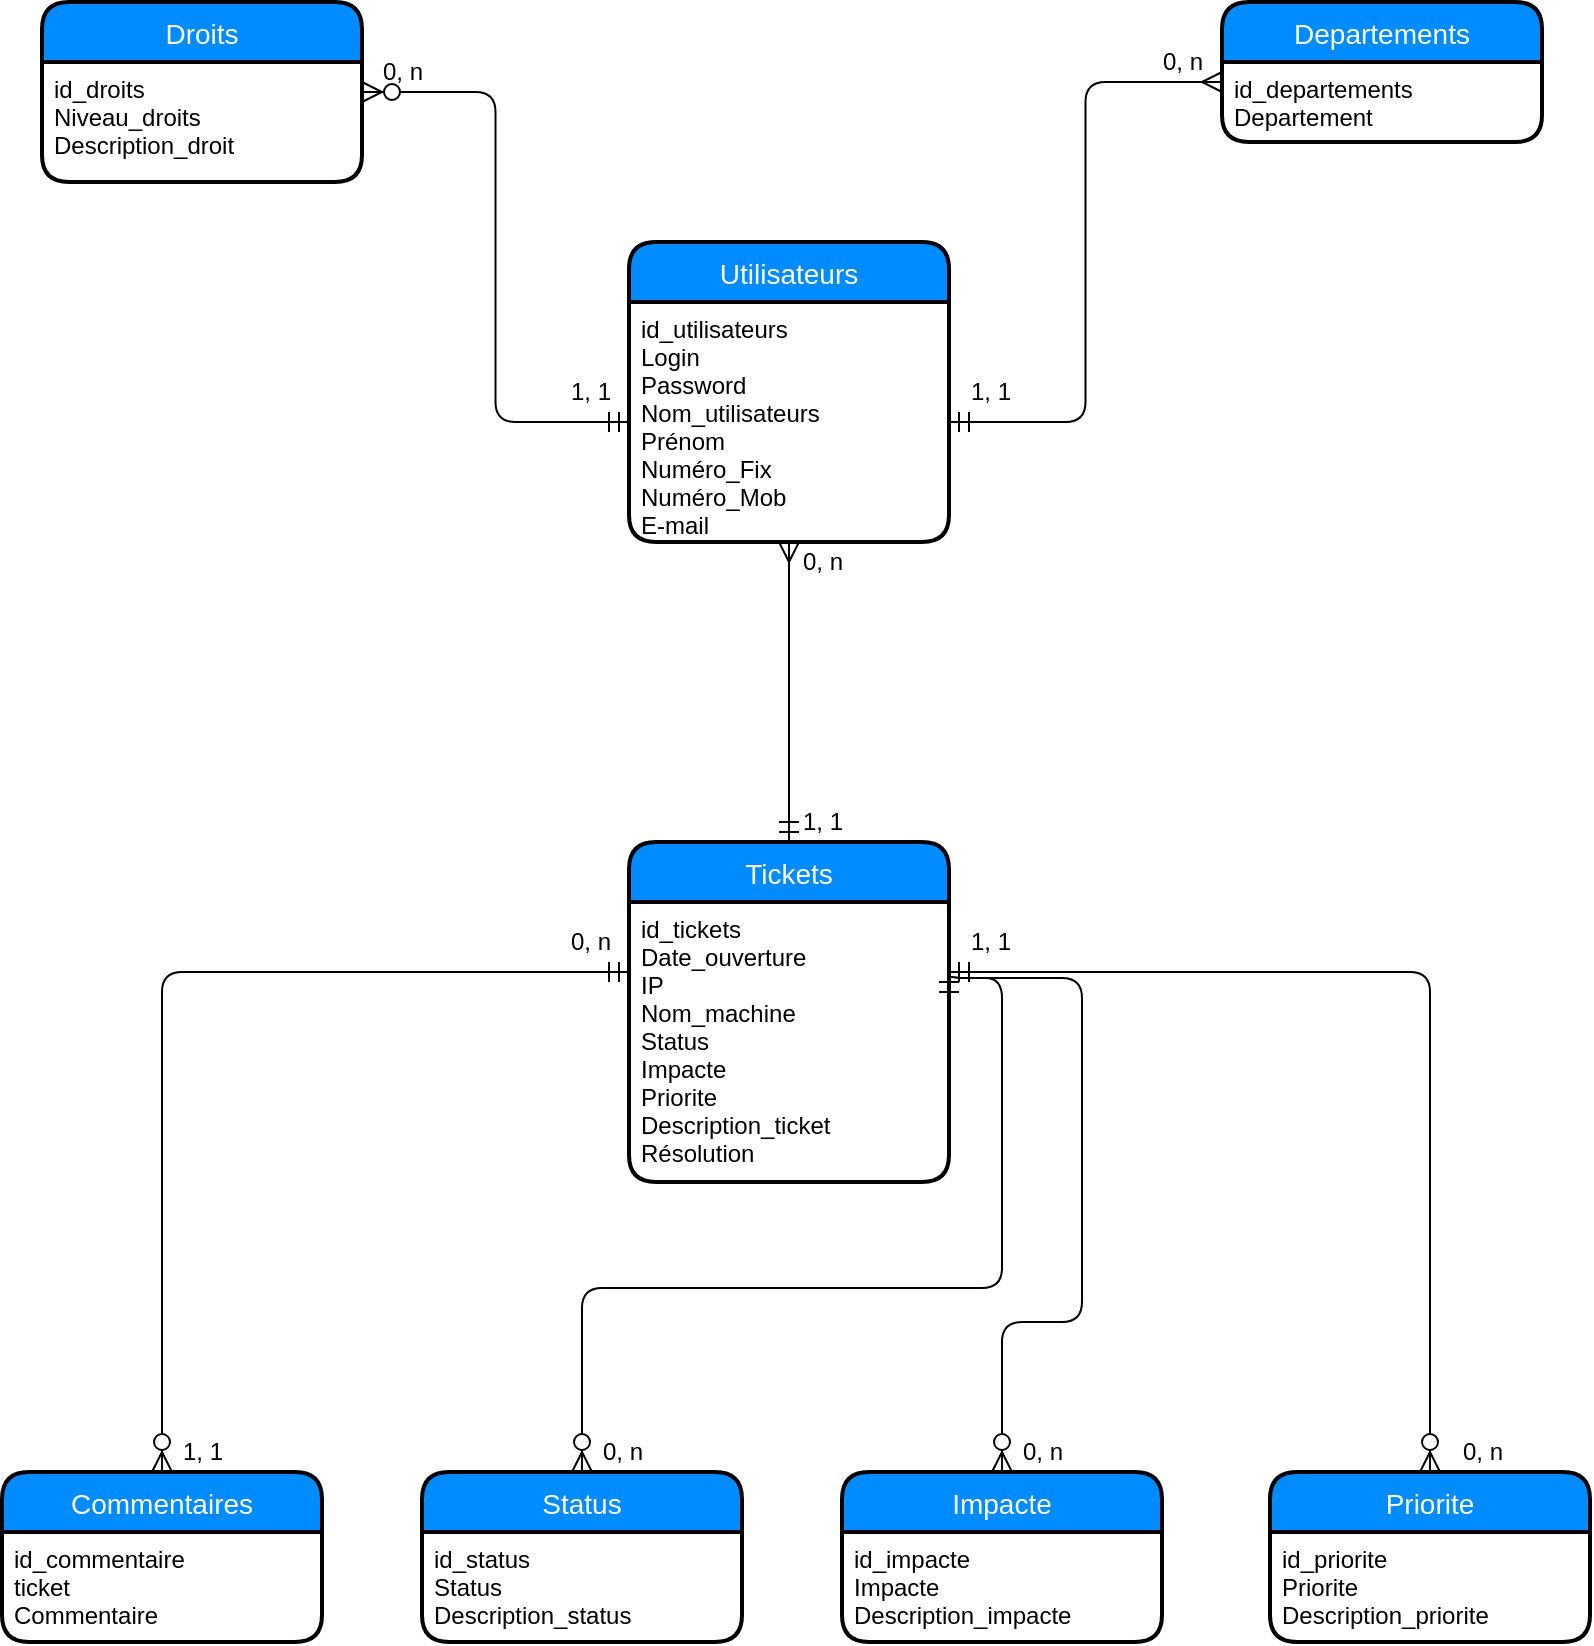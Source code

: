 <mxfile version="12.5.6" type="github">
  <diagram id="C5RBs43oDa-KdzZeNtuy" name="Page-1">
    <mxGraphModel dx="912" dy="786" grid="1" gridSize="10" guides="1" tooltips="1" connect="1" arrows="1" fold="1" page="1" pageScale="1" pageWidth="827" pageHeight="1169" math="0" shadow="0">
      <root>
        <mxCell id="WIyWlLk6GJQsqaUBKTNV-0"/>
        <mxCell id="WIyWlLk6GJQsqaUBKTNV-1" parent="WIyWlLk6GJQsqaUBKTNV-0"/>
        <mxCell id="zkfFHV4jXpPFQw0GAbJ--63" value="" style="edgeStyle=orthogonalEdgeStyle;endArrow=ERmandOne;startArrow=ERmany;shadow=0;strokeWidth=1;endSize=8;startSize=8;startFill=0;endFill=0;exitX=0;exitY=0.25;exitDx=0;exitDy=0;entryX=1;entryY=0.5;entryDx=0;entryDy=0;" parent="WIyWlLk6GJQsqaUBKTNV-1" source="czT4FE3myQEkdCcgjIrX-4" target="czT4FE3myQEkdCcgjIrX-8" edge="1">
          <mxGeometry width="100" height="100" relative="1" as="geometry">
            <mxPoint x="600" y="59" as="sourcePoint"/>
            <mxPoint x="493" y="189" as="targetPoint"/>
          </mxGeometry>
        </mxCell>
        <mxCell id="zkfFHV4jXpPFQw0GAbJ--71" value="" style="edgeStyle=orthogonalEdgeStyle;endArrow=ERmandOne;startArrow=ERmany;shadow=0;strokeWidth=1;endSize=8;startSize=8;exitX=0.5;exitY=1;exitDx=0;exitDy=0;entryX=0.5;entryY=0;entryDx=0;entryDy=0;endFill=0;startFill=0;" parent="WIyWlLk6GJQsqaUBKTNV-1" source="czT4FE3myQEkdCcgjIrX-8" target="czT4FE3myQEkdCcgjIrX-9" edge="1">
          <mxGeometry width="100" height="100" relative="1" as="geometry">
            <mxPoint x="413" y="280" as="sourcePoint"/>
            <mxPoint x="413" y="450" as="targetPoint"/>
            <Array as="points"/>
          </mxGeometry>
        </mxCell>
        <mxCell id="O1W7RyEscfZ62sLBNmEL-8" value="" style="edgeStyle=orthogonalEdgeStyle;endArrow=ERzeroToMany;startArrow=ERmandOne;shadow=0;strokeWidth=1;endSize=8;startSize=8;exitX=0;exitY=0.5;exitDx=0;exitDy=0;entryX=1;entryY=0.25;entryDx=0;entryDy=0;" parent="WIyWlLk6GJQsqaUBKTNV-1" source="czT4FE3myQEkdCcgjIrX-8" target="czT4FE3myQEkdCcgjIrX-1" edge="1">
          <mxGeometry width="100" height="100" relative="1" as="geometry">
            <mxPoint x="333" y="189" as="sourcePoint"/>
            <mxPoint x="220" y="59" as="targetPoint"/>
            <Array as="points"/>
          </mxGeometry>
        </mxCell>
        <mxCell id="O1W7RyEscfZ62sLBNmEL-29" value="" style="edgeStyle=orthogonalEdgeStyle;endArrow=ERzeroToMany;startArrow=ERmandOne;shadow=0;strokeWidth=1;endSize=8;startSize=8;entryX=0.5;entryY=0;entryDx=0;entryDy=0;exitX=1;exitY=0.25;exitDx=0;exitDy=0;" parent="WIyWlLk6GJQsqaUBKTNV-1" source="czT4FE3myQEkdCcgjIrX-10" target="czT4FE3myQEkdCcgjIrX-15" edge="1">
          <mxGeometry width="100" height="100" relative="1" as="geometry">
            <mxPoint x="520" y="530" as="sourcePoint"/>
            <mxPoint x="310" y="755" as="targetPoint"/>
            <Array as="points">
              <mxPoint x="520" y="508"/>
              <mxPoint x="520" y="663"/>
              <mxPoint x="310" y="663"/>
            </Array>
          </mxGeometry>
        </mxCell>
        <mxCell id="O1W7RyEscfZ62sLBNmEL-30" value="" style="edgeStyle=orthogonalEdgeStyle;endArrow=ERzeroToMany;startArrow=ERmandOne;shadow=0;strokeWidth=1;endSize=8;startSize=8;entryX=0.5;entryY=0;entryDx=0;entryDy=0;exitX=0;exitY=0.25;exitDx=0;exitDy=0;" parent="WIyWlLk6GJQsqaUBKTNV-1" source="czT4FE3myQEkdCcgjIrX-10" target="czT4FE3myQEkdCcgjIrX-13" edge="1">
          <mxGeometry width="100" height="100" relative="1" as="geometry">
            <mxPoint x="333" y="556" as="sourcePoint"/>
            <mxPoint x="100" y="760" as="targetPoint"/>
            <Array as="points"/>
          </mxGeometry>
        </mxCell>
        <mxCell id="O1W7RyEscfZ62sLBNmEL-31" value="" style="edgeStyle=orthogonalEdgeStyle;endArrow=ERzeroToMany;startArrow=ERmandOne;shadow=0;strokeWidth=1;endSize=8;startSize=8;entryX=0.5;entryY=0;entryDx=0;entryDy=0;exitX=1;exitY=0.25;exitDx=0;exitDy=0;" parent="WIyWlLk6GJQsqaUBKTNV-1" source="czT4FE3myQEkdCcgjIrX-10" target="czT4FE3myQEkdCcgjIrX-17" edge="1">
          <mxGeometry width="100" height="100" relative="1" as="geometry">
            <mxPoint x="560" y="500" as="sourcePoint"/>
            <mxPoint x="520" y="760" as="targetPoint"/>
            <Array as="points">
              <mxPoint x="560" y="508"/>
              <mxPoint x="560" y="680"/>
              <mxPoint x="520" y="680"/>
            </Array>
          </mxGeometry>
        </mxCell>
        <mxCell id="O1W7RyEscfZ62sLBNmEL-32" value="" style="edgeStyle=orthogonalEdgeStyle;endArrow=ERzeroToMany;startArrow=ERmandOne;shadow=0;strokeWidth=1;endSize=8;startSize=8;entryX=0.5;entryY=0;entryDx=0;entryDy=0;exitX=1;exitY=0.25;exitDx=0;exitDy=0;" parent="WIyWlLk6GJQsqaUBKTNV-1" source="czT4FE3myQEkdCcgjIrX-10" target="czT4FE3myQEkdCcgjIrX-19" edge="1">
          <mxGeometry width="100" height="100" relative="1" as="geometry">
            <mxPoint x="580" y="508" as="sourcePoint"/>
            <mxPoint x="730" y="760" as="targetPoint"/>
            <Array as="points"/>
          </mxGeometry>
        </mxCell>
        <mxCell id="czT4FE3myQEkdCcgjIrX-0" value="Droits" style="swimlane;childLayout=stackLayout;horizontal=1;startSize=30;horizontalStack=0;fillColor=#008cff;fontColor=#FFFFFF;rounded=1;fontSize=14;fontStyle=0;strokeWidth=2;resizeParent=0;resizeLast=1;shadow=0;dashed=0;align=center;" parent="WIyWlLk6GJQsqaUBKTNV-1" vertex="1">
          <mxGeometry x="40" y="20" width="160" height="90" as="geometry"/>
        </mxCell>
        <mxCell id="czT4FE3myQEkdCcgjIrX-1" value="id_droits&#xa;Niveau_droits&#xa;Description_droit" style="align=left;strokeColor=none;fillColor=none;spacingLeft=4;fontSize=12;verticalAlign=top;resizable=0;rotatable=0;part=1;" parent="czT4FE3myQEkdCcgjIrX-0" vertex="1">
          <mxGeometry y="30" width="160" height="60" as="geometry"/>
        </mxCell>
        <mxCell id="czT4FE3myQEkdCcgjIrX-3" value="Departements" style="swimlane;childLayout=stackLayout;horizontal=1;startSize=30;horizontalStack=0;fillColor=#008cff;fontColor=#FFFFFF;rounded=1;fontSize=14;fontStyle=0;strokeWidth=2;resizeParent=0;resizeLast=1;shadow=0;dashed=0;align=center;" parent="WIyWlLk6GJQsqaUBKTNV-1" vertex="1">
          <mxGeometry x="630" y="20" width="160" height="70" as="geometry"/>
        </mxCell>
        <mxCell id="czT4FE3myQEkdCcgjIrX-4" value="id_departements&#xa;Departement" style="align=left;strokeColor=none;fillColor=none;spacingLeft=4;fontSize=12;verticalAlign=top;resizable=0;rotatable=0;part=1;" parent="czT4FE3myQEkdCcgjIrX-3" vertex="1">
          <mxGeometry y="30" width="160" height="40" as="geometry"/>
        </mxCell>
        <mxCell id="czT4FE3myQEkdCcgjIrX-7" value="Utilisateurs" style="swimlane;childLayout=stackLayout;horizontal=1;startSize=30;horizontalStack=0;fillColor=#008cff;fontColor=#FFFFFF;rounded=1;fontSize=14;fontStyle=0;strokeWidth=2;resizeParent=0;resizeLast=1;shadow=0;dashed=0;align=center;" parent="WIyWlLk6GJQsqaUBKTNV-1" vertex="1">
          <mxGeometry x="333.5" y="140" width="160" height="150" as="geometry"/>
        </mxCell>
        <mxCell id="czT4FE3myQEkdCcgjIrX-8" value="id_utilisateurs&#xa;Login&#xa;Password&#xa;Nom_utilisateurs&#xa;Prénom&#xa;Numéro_Fix&#xa;Numéro_Mob&#xa;E-mail" style="align=left;strokeColor=none;fillColor=none;spacingLeft=4;fontSize=12;verticalAlign=top;resizable=0;rotatable=0;part=1;" parent="czT4FE3myQEkdCcgjIrX-7" vertex="1">
          <mxGeometry y="30" width="160" height="120" as="geometry"/>
        </mxCell>
        <mxCell id="czT4FE3myQEkdCcgjIrX-9" value="Tickets" style="swimlane;childLayout=stackLayout;horizontal=1;startSize=30;horizontalStack=0;fillColor=#008cff;fontColor=#FFFFFF;rounded=1;fontSize=14;fontStyle=0;strokeWidth=2;resizeParent=0;resizeLast=1;shadow=0;dashed=0;align=center;" parent="WIyWlLk6GJQsqaUBKTNV-1" vertex="1">
          <mxGeometry x="333.5" y="440" width="160" height="170" as="geometry"/>
        </mxCell>
        <mxCell id="czT4FE3myQEkdCcgjIrX-10" value="id_tickets&#xa;Date_ouverture&#xa;IP&#xa;Nom_machine&#xa;Status&#xa;Impacte&#xa;Priorite&#xa;Description_ticket&#xa;Résolution" style="align=left;strokeColor=none;fillColor=none;spacingLeft=4;fontSize=12;verticalAlign=top;resizable=0;rotatable=0;part=1;" parent="czT4FE3myQEkdCcgjIrX-9" vertex="1">
          <mxGeometry y="30" width="160" height="140" as="geometry"/>
        </mxCell>
        <mxCell id="czT4FE3myQEkdCcgjIrX-13" value="Commentaires" style="swimlane;childLayout=stackLayout;horizontal=1;startSize=30;horizontalStack=0;fillColor=#008cff;fontColor=#FFFFFF;rounded=1;fontSize=14;fontStyle=0;strokeWidth=2;resizeParent=0;resizeLast=1;shadow=0;dashed=0;align=center;" parent="WIyWlLk6GJQsqaUBKTNV-1" vertex="1">
          <mxGeometry x="20" y="755" width="160" height="85" as="geometry"/>
        </mxCell>
        <mxCell id="czT4FE3myQEkdCcgjIrX-14" value="id_commentaire&#xa;ticket&#xa;Commentaire" style="align=left;strokeColor=none;fillColor=none;spacingLeft=4;fontSize=12;verticalAlign=top;resizable=0;rotatable=0;part=1;" parent="czT4FE3myQEkdCcgjIrX-13" vertex="1">
          <mxGeometry y="30" width="160" height="55" as="geometry"/>
        </mxCell>
        <mxCell id="czT4FE3myQEkdCcgjIrX-15" value="Status" style="swimlane;childLayout=stackLayout;horizontal=1;startSize=30;horizontalStack=0;fillColor=#008cff;fontColor=#FFFFFF;rounded=1;fontSize=14;fontStyle=0;strokeWidth=2;resizeParent=0;resizeLast=1;shadow=0;dashed=0;align=center;" parent="WIyWlLk6GJQsqaUBKTNV-1" vertex="1">
          <mxGeometry x="230" y="755" width="160" height="85" as="geometry"/>
        </mxCell>
        <mxCell id="czT4FE3myQEkdCcgjIrX-16" value="id_status&#xa;Status&#xa;Description_status&#xa;" style="align=left;strokeColor=none;fillColor=none;spacingLeft=4;fontSize=12;verticalAlign=top;resizable=0;rotatable=0;part=1;" parent="czT4FE3myQEkdCcgjIrX-15" vertex="1">
          <mxGeometry y="30" width="160" height="55" as="geometry"/>
        </mxCell>
        <mxCell id="czT4FE3myQEkdCcgjIrX-17" value="Impacte" style="swimlane;childLayout=stackLayout;horizontal=1;startSize=30;horizontalStack=0;fillColor=#008cff;fontColor=#FFFFFF;rounded=1;fontSize=14;fontStyle=0;strokeWidth=2;resizeParent=0;resizeLast=1;shadow=0;dashed=0;align=center;" parent="WIyWlLk6GJQsqaUBKTNV-1" vertex="1">
          <mxGeometry x="440" y="755" width="160" height="85" as="geometry"/>
        </mxCell>
        <mxCell id="czT4FE3myQEkdCcgjIrX-18" value="id_impacte&#xa;Impacte&#xa;Description_impacte&#xa;&#xa;" style="align=left;strokeColor=none;fillColor=none;spacingLeft=4;fontSize=12;verticalAlign=top;resizable=0;rotatable=0;part=1;" parent="czT4FE3myQEkdCcgjIrX-17" vertex="1">
          <mxGeometry y="30" width="160" height="55" as="geometry"/>
        </mxCell>
        <mxCell id="czT4FE3myQEkdCcgjIrX-19" value="Priorite" style="swimlane;childLayout=stackLayout;horizontal=1;startSize=30;horizontalStack=0;fillColor=#008cff;fontColor=#FFFFFF;rounded=1;fontSize=14;fontStyle=0;strokeWidth=2;resizeParent=0;resizeLast=1;shadow=0;dashed=0;align=center;" parent="WIyWlLk6GJQsqaUBKTNV-1" vertex="1">
          <mxGeometry x="654" y="755" width="160" height="85" as="geometry"/>
        </mxCell>
        <mxCell id="czT4FE3myQEkdCcgjIrX-20" value="id_priorite&#xa;Priorite&#xa;Description_priorite&#xa;" style="align=left;strokeColor=none;fillColor=none;spacingLeft=4;fontSize=12;verticalAlign=top;resizable=0;rotatable=0;part=1;" parent="czT4FE3myQEkdCcgjIrX-19" vertex="1">
          <mxGeometry y="30" width="160" height="55" as="geometry"/>
        </mxCell>
        <mxCell id="czT4FE3myQEkdCcgjIrX-21" value="1, 1" style="text;html=1;align=center;verticalAlign=middle;resizable=0;points=[];autosize=1;" parent="WIyWlLk6GJQsqaUBKTNV-1" vertex="1">
          <mxGeometry x="293.5" y="205" width="40" height="20" as="geometry"/>
        </mxCell>
        <mxCell id="czT4FE3myQEkdCcgjIrX-22" value="0, n" style="text;html=1;align=center;verticalAlign=middle;resizable=0;points=[];autosize=1;" parent="WIyWlLk6GJQsqaUBKTNV-1" vertex="1">
          <mxGeometry x="200" y="45" width="40" height="20" as="geometry"/>
        </mxCell>
        <mxCell id="czT4FE3myQEkdCcgjIrX-23" value="1, 1" style="text;html=1;align=center;verticalAlign=middle;resizable=0;points=[];autosize=1;" parent="WIyWlLk6GJQsqaUBKTNV-1" vertex="1">
          <mxGeometry x="493.5" y="205" width="40" height="20" as="geometry"/>
        </mxCell>
        <mxCell id="czT4FE3myQEkdCcgjIrX-24" value="0, n" style="text;html=1;align=center;verticalAlign=middle;resizable=0;points=[];autosize=1;" parent="WIyWlLk6GJQsqaUBKTNV-1" vertex="1">
          <mxGeometry x="590" y="40" width="40" height="20" as="geometry"/>
        </mxCell>
        <mxCell id="czT4FE3myQEkdCcgjIrX-25" value="0, n" style="text;html=1;align=center;verticalAlign=middle;resizable=0;points=[];autosize=1;" parent="WIyWlLk6GJQsqaUBKTNV-1" vertex="1">
          <mxGeometry x="410" y="290" width="40" height="20" as="geometry"/>
        </mxCell>
        <mxCell id="czT4FE3myQEkdCcgjIrX-26" value="1, 1" style="text;html=1;align=center;verticalAlign=middle;resizable=0;points=[];autosize=1;" parent="WIyWlLk6GJQsqaUBKTNV-1" vertex="1">
          <mxGeometry x="410" y="420" width="40" height="20" as="geometry"/>
        </mxCell>
        <mxCell id="czT4FE3myQEkdCcgjIrX-27" value="1, 1" style="text;html=1;align=center;verticalAlign=middle;resizable=0;points=[];autosize=1;" parent="WIyWlLk6GJQsqaUBKTNV-1" vertex="1">
          <mxGeometry x="100" y="735" width="40" height="20" as="geometry"/>
        </mxCell>
        <mxCell id="czT4FE3myQEkdCcgjIrX-28" value="1, 1" style="text;html=1;align=center;verticalAlign=middle;resizable=0;points=[];autosize=1;" parent="WIyWlLk6GJQsqaUBKTNV-1" vertex="1">
          <mxGeometry x="493.5" y="480" width="40" height="20" as="geometry"/>
        </mxCell>
        <mxCell id="czT4FE3myQEkdCcgjIrX-29" value="0, n" style="text;html=1;align=center;verticalAlign=middle;resizable=0;points=[];autosize=1;" parent="WIyWlLk6GJQsqaUBKTNV-1" vertex="1">
          <mxGeometry x="310" y="735" width="40" height="20" as="geometry"/>
        </mxCell>
        <mxCell id="czT4FE3myQEkdCcgjIrX-30" value="0, n" style="text;html=1;align=center;verticalAlign=middle;resizable=0;points=[];autosize=1;" parent="WIyWlLk6GJQsqaUBKTNV-1" vertex="1">
          <mxGeometry x="520" y="735" width="40" height="20" as="geometry"/>
        </mxCell>
        <mxCell id="czT4FE3myQEkdCcgjIrX-35" value="0, n" style="text;html=1;align=center;verticalAlign=middle;resizable=0;points=[];autosize=1;" parent="WIyWlLk6GJQsqaUBKTNV-1" vertex="1">
          <mxGeometry x="740" y="735" width="40" height="20" as="geometry"/>
        </mxCell>
        <mxCell id="czT4FE3myQEkdCcgjIrX-36" value="0, n" style="text;html=1;align=center;verticalAlign=middle;resizable=0;points=[];autosize=1;" parent="WIyWlLk6GJQsqaUBKTNV-1" vertex="1">
          <mxGeometry x="293.5" y="480" width="40" height="20" as="geometry"/>
        </mxCell>
      </root>
    </mxGraphModel>
  </diagram>
</mxfile>
